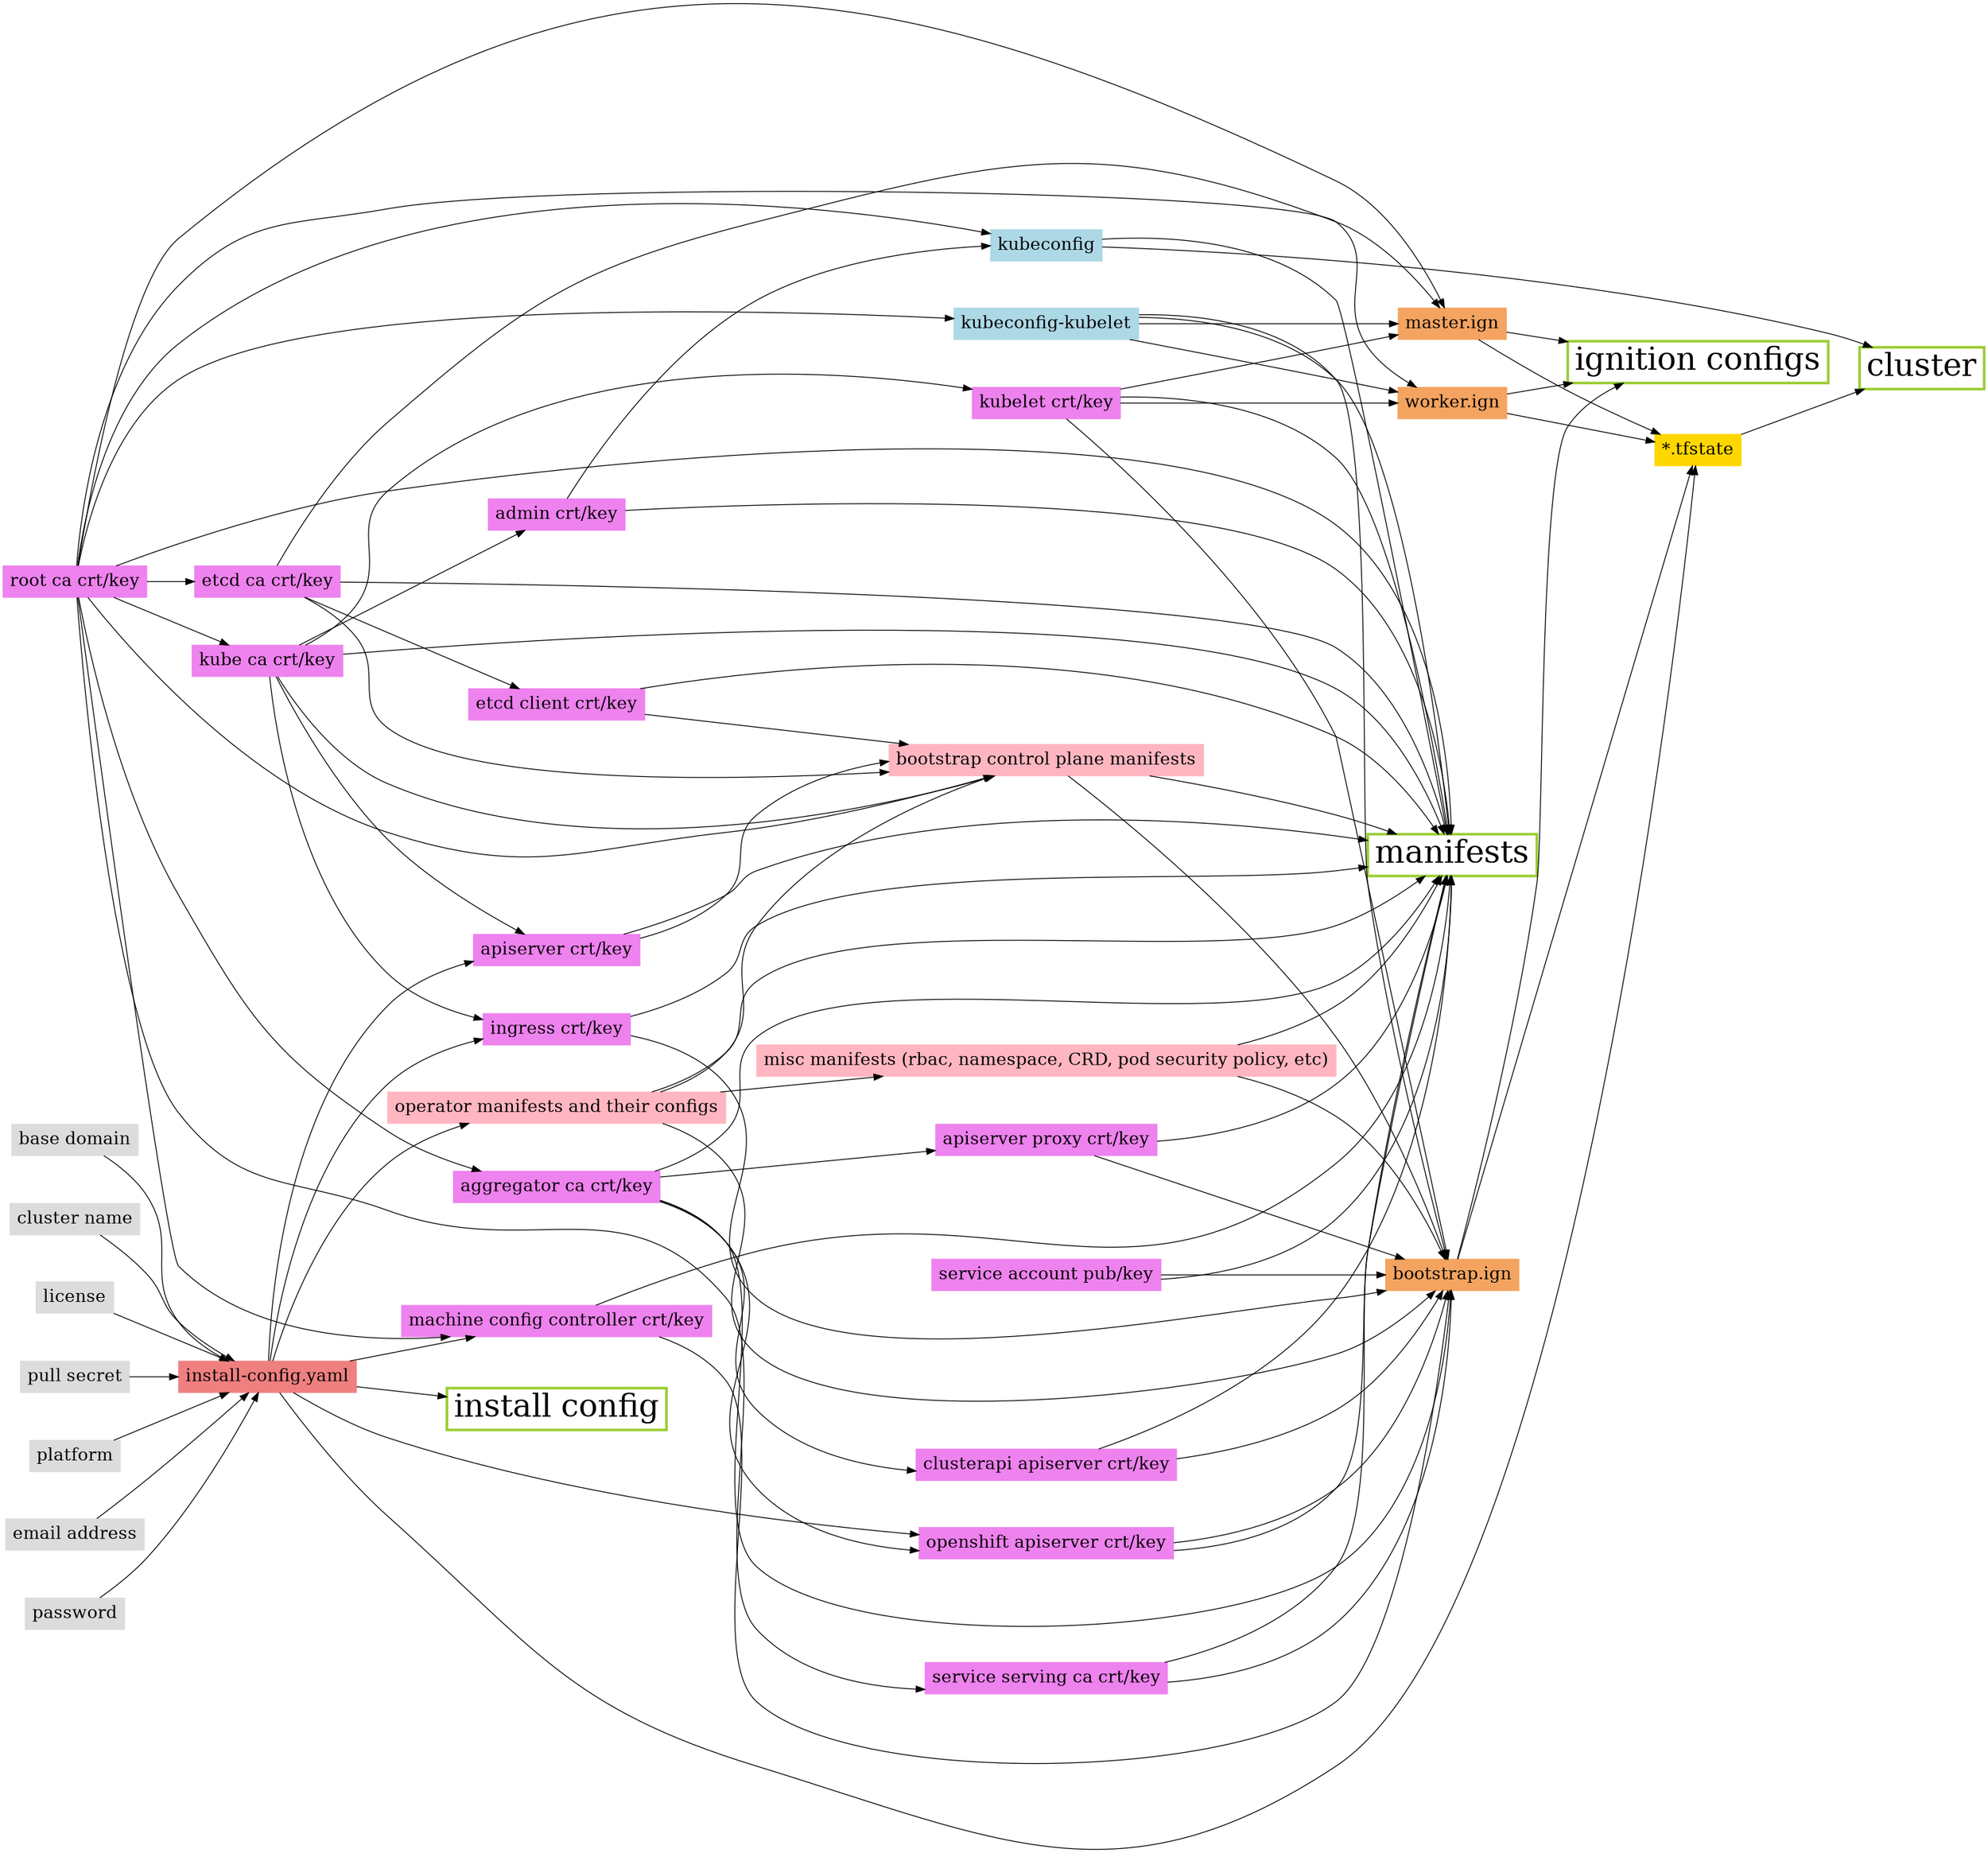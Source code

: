 strict digraph resource {
  rankdir=LR;
  size="24,18"; ratio=fill; node[fontsize=20];
  compound=true;
  node [shape=rectangle];

  // Targets.
  {
    node [shape=box,fontsize=36,style=filled,fillcolor=white,color=yellowgreen,penwidth=3];
    install_cfg [label="install config"];
    manifests [label="manifests"];
    ignition_configs [label="ignition configs"];
    cluster [label="cluster"];
  }

  // User inputs.
  {
    node [shape=rectangle,style=filled,color=gainsboro];
    base_domain [label="base domain"];
    cluster_name [label="cluster name"];
    license [label="license"];
    pull_secret [label="pull secret"];
    platform [label="platform"];
    email_address [label="email address"];
    password [label="password"];
  }

  // Install config.
  {
    node [style=filled,color=lightcoral];
    install_config [label="install-config.yaml"];
  }

  // TLS assets
  {
    node [style=filled,color=violet];
    admin_bundle [label="admin crt/key"];
    aggregator_ca_bundle [label="aggregator ca crt/key"];
    apiserver_bundle [label="apiserver crt/key"];
    apiserver_proxy_bundle [label="apiserver proxy crt/key"];
    clusterapi_apiserver_bundle [label="clusterapi apiserver crt/key"];
    etcd_ca_bundle [label="etcd ca crt/key"];
    etcd_client_bundle [label="etcd client crt/key"];
    ingress_bundle [label="ingress crt/key"];
    kube_ca_bundle [label="kube ca crt/key"];
    kubelet_bundle [label="kubelet crt/key"];
    openshift_apiserver_bundle [label="openshift apiserver crt/key"];
    root_ca_bundle [label="root ca crt/key"];
    service_account_bundle [label="service account pub/key"];
    service_serving_ca_bundle [label="service serving ca crt/key"];
    mcc_bundle [label="machine config controller crt/key"];
  }

  // Operator assets
  {
    node [style=filled,color=lightpink];
    operator_manifests [label="operator manifests and their configs"];
  }

  // Cluster assets
  {
    node [style=filled,color=lightpink];
    bootstrap_control_plane [label="bootstrap control plane manifests"];
    misc_manifests [label="misc manifests (rbac, namespace, CRD, pod security policy, etc)"];
  }

  // Ignition files
  {
    node [style=filled,color=sandybrown];
    bootstrap_ignition [label="bootstrap.ign"];
    master_ignition [label="master.ign"];
    worker_ignition [label="worker.ign"];
  }

  // Kubeconfigs
  {
    node [style=filled,color=lightblue];
    kubelet_kubeconfig [label="kubeconfig-kubelet"];
    kubeconfig [label="kubeconfig"];
  }


  // Output after cluster launch
  {
    node [style=filled,color=gold];
    terraform_state [label="*.tfstate"];
  }

  // Dependencies
  password -> install_config;
  platform -> install_config;
  email_address -> install_config;
  pull_secret -> install_config;
  license -> install_config;
  cluster_name -> install_config;
  base_domain -> install_config;

  install_config -> operator_manifests;

  root_ca_bundle -> kube_ca_bundle;
  root_ca_bundle -> etcd_ca_bundle;
  root_ca_bundle -> aggregator_ca_bundle;
  root_ca_bundle -> service_serving_ca_bundle;
  root_ca_bundle -> mcc_bundle;
  install_config -> mcc_bundle;

  root_ca_bundle -> kubeconfig;
  root_ca_bundle -> kubelet_kubeconfig;
  root_ca_bundle -> bootstrap_control_plane;
  root_ca_bundle -> master_ignition;
  root_ca_bundle -> worker_ignition;

  etcd_ca_bundle -> etcd_client_bundle;
  etcd_ca_bundle -> master_ignition;
  etcd_ca_bundle -> bootstrap_control_plane;

  kube_ca_bundle -> admin_bundle;
  kube_ca_bundle -> apiserver_bundle;
  install_config -> apiserver_bundle;
  kube_ca_bundle -> kubelet_bundle;
  kube_ca_bundle -> ingress_bundle;
  kube_ca_bundle -> bootstrap_control_plane;
  
  install_config -> ingress_bundle;
  
  aggregator_ca_bundle -> openshift_apiserver_bundle;
  install_config -> openshift_apiserver_bundle;
  aggregator_ca_bundle -> apiserver_proxy_bundle;
  aggregator_ca_bundle -> clusterapi_apiserver_bundle;
  aggregator_ca_bundle -> bootstrap_ignition;

  admin_bundle -> kubeconfig;

  apiserver_bundle -> bootstrap_control_plane;

  apiserver_proxy_bundle -> bootstrap_ignition;

  clusterapi_apiserver_bundle -> bootstrap_ignition;

  etcd_client_bundle -> bootstrap_control_plane;

  kubelet_bundle -> bootstrap_ignition;
  kubelet_bundle -> master_ignition;
  kubelet_bundle -> worker_ignition;

  ingress_bundle -> bootstrap_ignition;

  openshift_apiserver_bundle -> bootstrap_ignition;

  service_account_bundle -> bootstrap_ignition;

  service_serving_ca_bundle -> bootstrap_ignition;

  mcc_bundle -> bootstrap_ignition;

  operator_manifests -> bootstrap_control_plane;
  operator_manifests -> misc_manifests;
  
  operator_manifests -> bootstrap_ignition;

  bootstrap_control_plane -> bootstrap_ignition;
  misc_manifests -> bootstrap_ignition;

  kubelet_kubeconfig -> bootstrap_ignition;
  kubelet_kubeconfig -> master_ignition;
  kubelet_kubeconfig -> worker_ignition;

  bootstrap_ignition -> terraform_state;
  master_ignition -> terraform_state;
  worker_ignition -> terraform_state;

  // Targets
  install_config -> install_cfg;
  install_config -> terraform_state;

  admin_bundle -> manifests;
  aggregator_ca_bundle -> manifests;
  apiserver_bundle -> manifests;
  apiserver_proxy_bundle -> manifests;
  clusterapi_apiserver_bundle -> manifests;
  etcd_ca_bundle -> manifests;
  etcd_client_bundle -> manifests;
  ingress_bundle -> manifests;
  kube_ca_bundle -> manifests;
  kubelet_bundle -> manifests;
  openshift_apiserver_bundle -> manifests;
  root_ca_bundle -> manifests;
  service_account_bundle -> manifests;
  service_serving_ca_bundle -> manifests;
  mcc_bundle -> manifests;
  
  operator_manifests -> manifests;

  bootstrap_control_plane -> manifests;
  misc_manifests -> manifests;

  kubelet_kubeconfig -> manifests;
  kubeconfig -> manifests;
  kubeconfig -> cluster;

  bootstrap_ignition -> ignition_configs;
  master_ignition -> ignition_configs;
  worker_ignition -> ignition_configs;

  terraform_state -> cluster;  
}
